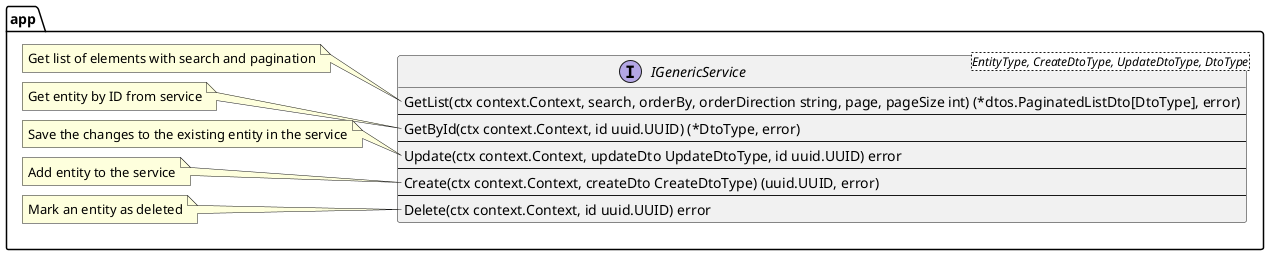 @startuml IGenericService

package app {
    interface IGenericService<EntityType, CreateDtoType, UpdateDtoType, DtoType> {
        GetList(ctx context.Context, search, orderBy, orderDirection string, page, pageSize int) (*dtos.PaginatedListDto[DtoType], error)
        --
        GetById(ctx context.Context, id uuid.UUID) (*DtoType, error)
        --
        Update(ctx context.Context, updateDto UpdateDtoType, id uuid.UUID) error
        --
        Create(ctx context.Context, createDto CreateDtoType) (uuid.UUID, error)
        --
        Delete(ctx context.Context, id uuid.UUID) error
    }
    note left of IGenericService::GetList
        Get list of elements with search and pagination
    end note

    note left of IGenericService::GetById
        Get entity by ID from service
    end note

    note left of IGenericService::Update
        Save the changes to the existing entity in the service
    end note

    note left of IGenericService::Create
        Add entity to the service
    end note

    note left of IGenericService::Delete
        Mark an entity as deleted
    end note
}
@enduml
